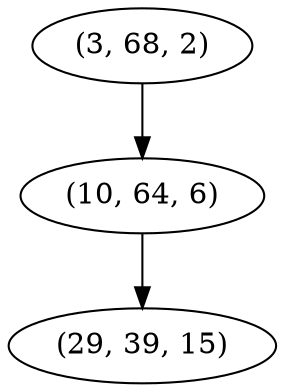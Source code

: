 digraph tree {
    "(3, 68, 2)";
    "(10, 64, 6)";
    "(29, 39, 15)";
    "(3, 68, 2)" -> "(10, 64, 6)";
    "(10, 64, 6)" -> "(29, 39, 15)";
}
